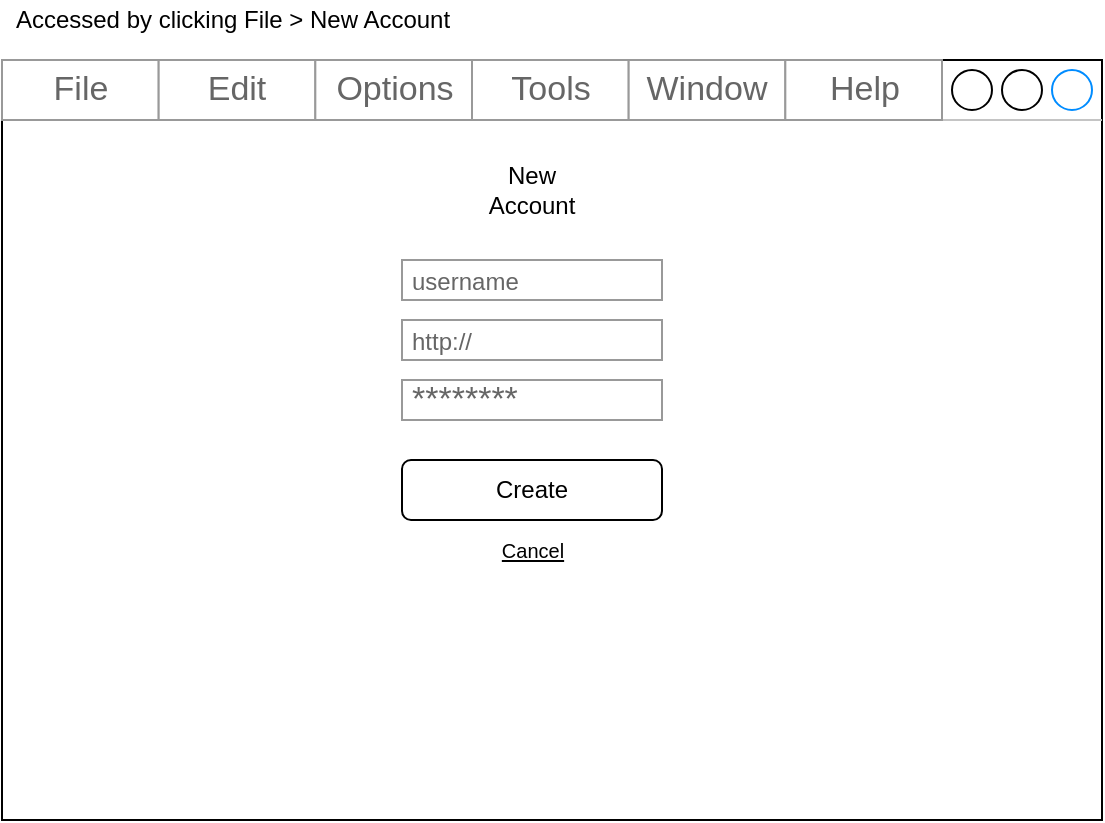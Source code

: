 <mxfile version="16.5.3" type="device"><diagram name="Page-1" id="2cc2dc42-3aac-f2a9-1cec-7a8b7cbee084"><mxGraphModel dx="1372" dy="795" grid="1" gridSize="10" guides="1" tooltips="1" connect="1" arrows="1" fold="1" page="1" pageScale="1" pageWidth="1100" pageHeight="850" background="none" math="0" shadow="0"><root><mxCell id="0"/><mxCell id="1" parent="0"/><mxCell id="uHAtYPmc8QfUwJxpL3TL-1" value="New Account" style="strokeWidth=1;shadow=0;dashed=0;align=center;html=1;shape=mxgraph.mockup.containers.window;align=left;verticalAlign=top;spacingLeft=8;strokeColor2=#008cff;strokeColor3=#c4c4c4;fontColor=#666666;mainText=;fontSize=17;labelBackgroundColor=none;" vertex="1" parent="1"><mxGeometry x="180" y="180" width="550" height="380" as="geometry"/></mxCell><mxCell id="uHAtYPmc8QfUwJxpL3TL-2" value="" style="strokeWidth=1;shadow=0;dashed=0;align=center;html=1;shape=mxgraph.mockup.forms.rrect;rSize=0;strokeColor=#999999;" vertex="1" parent="1"><mxGeometry x="180" y="180" width="470" height="30" as="geometry"/></mxCell><mxCell id="uHAtYPmc8QfUwJxpL3TL-3" value="File" style="strokeColor=inherit;fillColor=inherit;gradientColor=inherit;strokeWidth=1;shadow=0;dashed=0;align=center;html=1;shape=mxgraph.mockup.forms.rrect;rSize=0;fontSize=17;fontColor=#666666;" vertex="1" parent="uHAtYPmc8QfUwJxpL3TL-2"><mxGeometry width="78.333" height="30" as="geometry"/></mxCell><mxCell id="uHAtYPmc8QfUwJxpL3TL-4" value="Edit" style="strokeColor=inherit;fillColor=inherit;gradientColor=inherit;strokeWidth=1;shadow=0;dashed=0;align=center;html=1;shape=mxgraph.mockup.forms.rrect;rSize=0;fontSize=17;fontColor=#666666;" vertex="1" parent="uHAtYPmc8QfUwJxpL3TL-2"><mxGeometry x="78.333" width="78.333" height="30" as="geometry"/></mxCell><mxCell id="uHAtYPmc8QfUwJxpL3TL-5" value="Options" style="strokeColor=inherit;fillColor=inherit;gradientColor=inherit;strokeWidth=1;shadow=0;dashed=0;align=center;html=1;shape=mxgraph.mockup.forms.rrect;rSize=0;fontSize=17;fontColor=#666666;" vertex="1" parent="uHAtYPmc8QfUwJxpL3TL-2"><mxGeometry x="156.667" width="78.333" height="30" as="geometry"/></mxCell><mxCell id="uHAtYPmc8QfUwJxpL3TL-6" value="Tools" style="strokeColor=inherit;fillColor=inherit;gradientColor=inherit;strokeWidth=1;shadow=0;dashed=0;align=center;html=1;shape=mxgraph.mockup.forms.rrect;rSize=0;fontSize=17;fontColor=#666666;" vertex="1" parent="uHAtYPmc8QfUwJxpL3TL-2"><mxGeometry x="235.0" width="78.333" height="30" as="geometry"/></mxCell><mxCell id="uHAtYPmc8QfUwJxpL3TL-7" value="Window" style="strokeColor=inherit;fillColor=inherit;gradientColor=inherit;strokeWidth=1;shadow=0;dashed=0;align=center;html=1;shape=mxgraph.mockup.forms.rrect;rSize=0;fontSize=17;fontColor=#666666;" vertex="1" parent="uHAtYPmc8QfUwJxpL3TL-2"><mxGeometry x="313.333" width="78.333" height="30" as="geometry"/></mxCell><mxCell id="uHAtYPmc8QfUwJxpL3TL-8" value="Help" style="strokeColor=inherit;fillColor=inherit;gradientColor=inherit;strokeWidth=1;shadow=0;dashed=0;align=center;html=1;shape=mxgraph.mockup.forms.rrect;rSize=0;fontSize=17;fontColor=#666666;" vertex="1" parent="uHAtYPmc8QfUwJxpL3TL-2"><mxGeometry x="391.667" width="78.333" height="30" as="geometry"/></mxCell><mxCell id="uHAtYPmc8QfUwJxpL3TL-9" value="********" style="strokeWidth=1;shadow=0;dashed=0;align=center;html=1;shape=mxgraph.mockup.forms.pwField;strokeColor=#999999;mainText=;align=left;fontColor=#666666;fontSize=17;spacingLeft=3;" vertex="1" parent="1"><mxGeometry x="380" y="340" width="130" height="20" as="geometry"/></mxCell><mxCell id="uHAtYPmc8QfUwJxpL3TL-10" value="&lt;font style=&quot;font-size: 12px&quot;&gt;http://&lt;/font&gt;" style="strokeWidth=1;shadow=0;dashed=0;align=center;html=1;shape=mxgraph.mockup.forms.pwField;strokeColor=#999999;mainText=;align=left;fontColor=#666666;fontSize=17;spacingLeft=3;" vertex="1" parent="1"><mxGeometry x="380" y="310" width="130" height="20" as="geometry"/></mxCell><mxCell id="uHAtYPmc8QfUwJxpL3TL-11" value="&lt;font style=&quot;font-size: 12px&quot;&gt;username&lt;/font&gt;" style="strokeWidth=1;shadow=0;dashed=0;align=center;html=1;shape=mxgraph.mockup.forms.pwField;strokeColor=#999999;mainText=;align=left;fontColor=#666666;fontSize=17;spacingLeft=3;" vertex="1" parent="1"><mxGeometry x="380" y="280" width="130" height="20" as="geometry"/></mxCell><mxCell id="uHAtYPmc8QfUwJxpL3TL-12" value="New Account" style="text;html=1;strokeColor=none;fillColor=none;align=center;verticalAlign=middle;whiteSpace=wrap;rounded=0;fontSize=12;" vertex="1" parent="1"><mxGeometry x="415" y="230" width="60" height="30" as="geometry"/></mxCell><mxCell id="uHAtYPmc8QfUwJxpL3TL-14" value="Create" style="rounded=1;whiteSpace=wrap;html=1;fontSize=12;" vertex="1" parent="1"><mxGeometry x="380" y="380" width="130" height="30" as="geometry"/></mxCell><mxCell id="uHAtYPmc8QfUwJxpL3TL-15" value="Accessed by clicking File &amp;gt; New Account" style="text;html=1;align=center;verticalAlign=middle;resizable=0;points=[];autosize=1;strokeColor=none;fillColor=none;fontSize=12;" vertex="1" parent="1"><mxGeometry x="180" y="150" width="230" height="20" as="geometry"/></mxCell><mxCell id="uHAtYPmc8QfUwJxpL3TL-16" value="&lt;font style=&quot;font-size: 10px&quot;&gt;Cancel&lt;/font&gt;" style="text;html=1;strokeColor=none;fillColor=none;align=center;verticalAlign=middle;whiteSpace=wrap;rounded=0;fontSize=12;fontStyle=4" vertex="1" parent="1"><mxGeometry x="422.5" y="415" width="45" height="20" as="geometry"/></mxCell></root></mxGraphModel></diagram></mxfile>